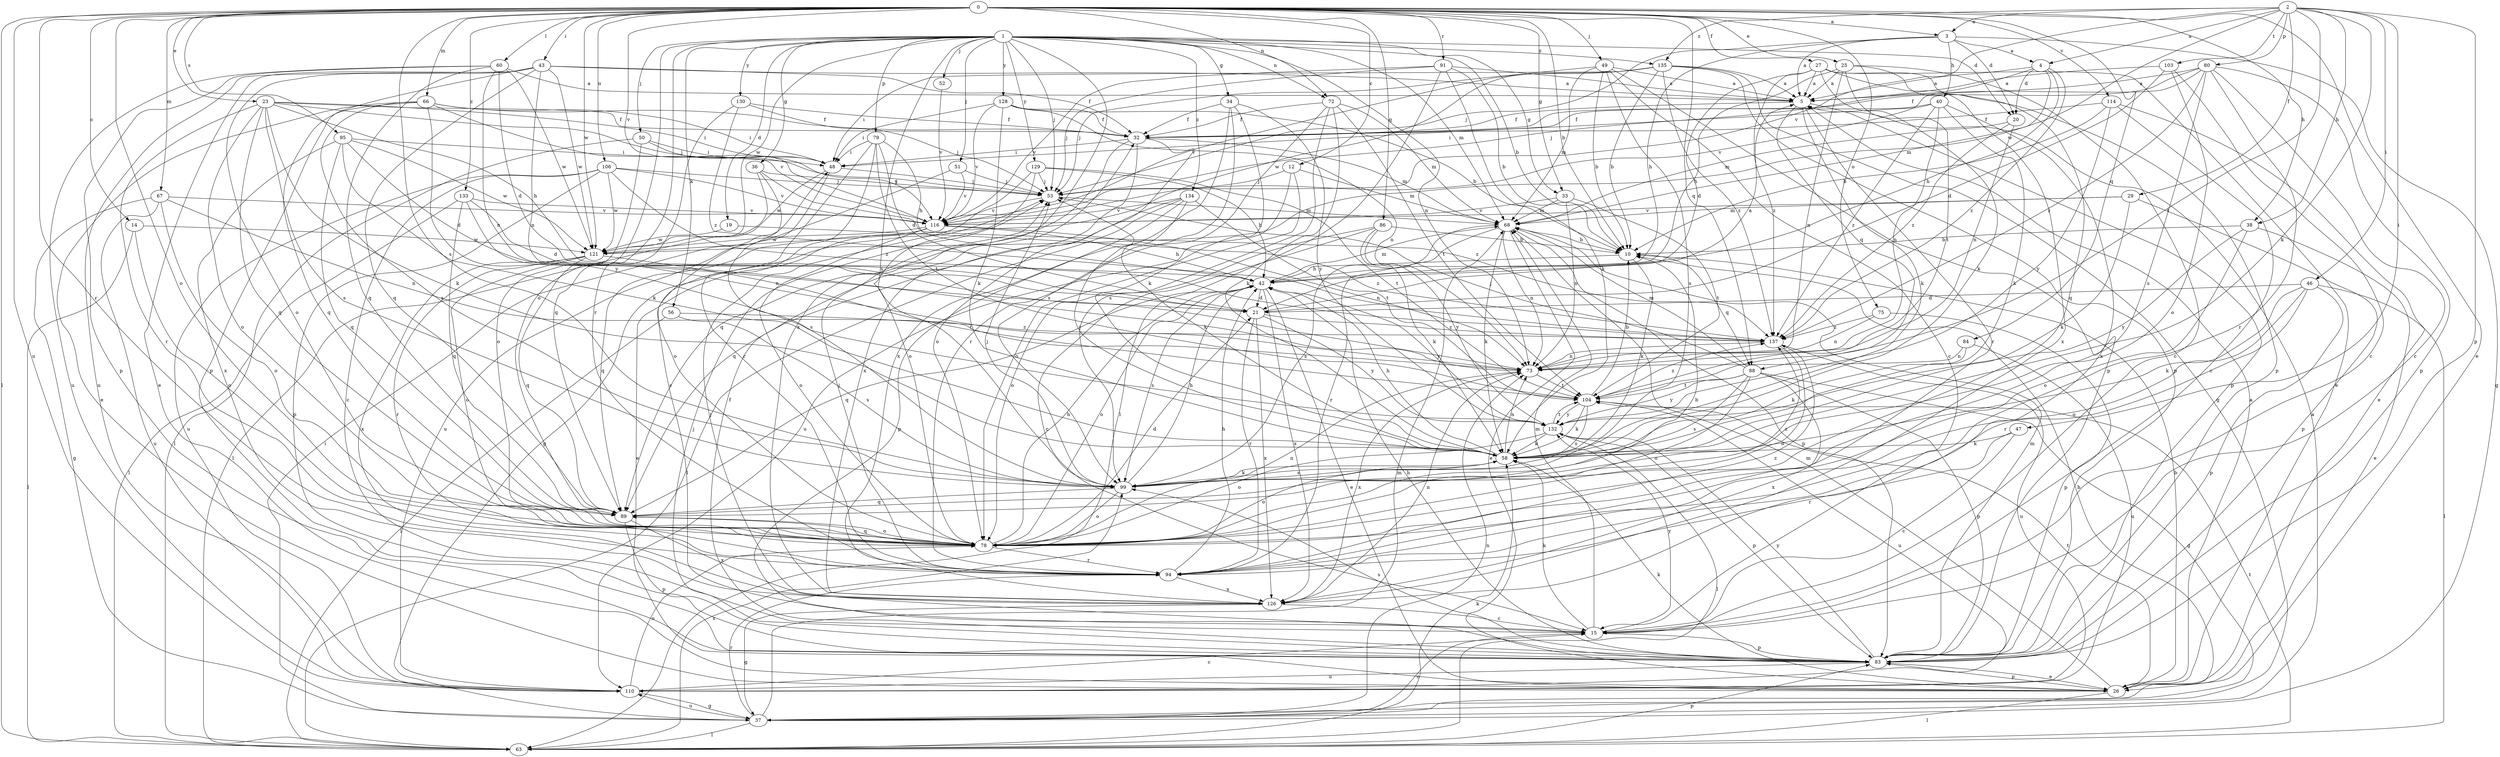 strict digraph  {
0;
1;
2;
3;
4;
5;
10;
12;
14;
15;
19;
20;
21;
23;
25;
26;
27;
29;
32;
33;
34;
36;
37;
38;
40;
42;
43;
46;
47;
48;
49;
50;
51;
52;
53;
56;
58;
60;
63;
66;
67;
68;
72;
73;
75;
78;
79;
80;
83;
84;
86;
88;
89;
91;
94;
95;
99;
103;
104;
106;
110;
114;
116;
121;
126;
128;
129;
130;
132;
133;
134;
135;
137;
0 -> 3  [label=a];
0 -> 10  [label=b];
0 -> 12  [label=c];
0 -> 14  [label=c];
0 -> 23  [label=e];
0 -> 25  [label=e];
0 -> 26  [label=e];
0 -> 27  [label=f];
0 -> 33  [label=g];
0 -> 38  [label=h];
0 -> 43  [label=i];
0 -> 49  [label=j];
0 -> 60  [label=l];
0 -> 63  [label=l];
0 -> 66  [label=m];
0 -> 67  [label=m];
0 -> 72  [label=n];
0 -> 75  [label=o];
0 -> 78  [label=o];
0 -> 84  [label=q];
0 -> 86  [label=q];
0 -> 88  [label=q];
0 -> 91  [label=r];
0 -> 94  [label=r];
0 -> 95  [label=s];
0 -> 99  [label=s];
0 -> 106  [label=u];
0 -> 110  [label=u];
0 -> 114  [label=v];
0 -> 116  [label=v];
0 -> 121  [label=w];
0 -> 133  [label=z];
1 -> 10  [label=b];
1 -> 19  [label=d];
1 -> 20  [label=d];
1 -> 33  [label=g];
1 -> 34  [label=g];
1 -> 36  [label=g];
1 -> 50  [label=j];
1 -> 51  [label=j];
1 -> 52  [label=j];
1 -> 53  [label=j];
1 -> 56  [label=k];
1 -> 68  [label=m];
1 -> 72  [label=n];
1 -> 73  [label=n];
1 -> 78  [label=o];
1 -> 79  [label=p];
1 -> 94  [label=r];
1 -> 99  [label=s];
1 -> 121  [label=w];
1 -> 126  [label=x];
1 -> 128  [label=y];
1 -> 129  [label=y];
1 -> 130  [label=y];
1 -> 134  [label=z];
1 -> 135  [label=z];
2 -> 3  [label=a];
2 -> 4  [label=a];
2 -> 29  [label=f];
2 -> 38  [label=h];
2 -> 46  [label=i];
2 -> 47  [label=i];
2 -> 58  [label=k];
2 -> 80  [label=p];
2 -> 83  [label=p];
2 -> 103  [label=t];
2 -> 104  [label=t];
2 -> 116  [label=v];
2 -> 121  [label=w];
2 -> 135  [label=z];
3 -> 4  [label=a];
3 -> 5  [label=a];
3 -> 20  [label=d];
3 -> 37  [label=g];
3 -> 40  [label=h];
3 -> 42  [label=h];
3 -> 53  [label=j];
4 -> 5  [label=a];
4 -> 20  [label=d];
4 -> 42  [label=h];
4 -> 53  [label=j];
4 -> 68  [label=m];
4 -> 137  [label=z];
5 -> 32  [label=f];
5 -> 58  [label=k];
5 -> 83  [label=p];
5 -> 88  [label=q];
5 -> 94  [label=r];
10 -> 42  [label=h];
10 -> 58  [label=k];
10 -> 88  [label=q];
12 -> 53  [label=j];
12 -> 68  [label=m];
12 -> 78  [label=o];
12 -> 110  [label=u];
14 -> 63  [label=l];
14 -> 78  [label=o];
14 -> 121  [label=w];
15 -> 53  [label=j];
15 -> 58  [label=k];
15 -> 68  [label=m];
15 -> 83  [label=p];
15 -> 132  [label=y];
19 -> 121  [label=w];
19 -> 137  [label=z];
20 -> 68  [label=m];
20 -> 73  [label=n];
20 -> 137  [label=z];
21 -> 5  [label=a];
21 -> 94  [label=r];
21 -> 126  [label=x];
21 -> 132  [label=y];
21 -> 137  [label=z];
23 -> 32  [label=f];
23 -> 42  [label=h];
23 -> 48  [label=i];
23 -> 53  [label=j];
23 -> 58  [label=k];
23 -> 78  [label=o];
23 -> 89  [label=q];
23 -> 94  [label=r];
23 -> 99  [label=s];
25 -> 5  [label=a];
25 -> 15  [label=c];
25 -> 42  [label=h];
25 -> 73  [label=n];
25 -> 89  [label=q];
25 -> 104  [label=t];
26 -> 5  [label=a];
26 -> 10  [label=b];
26 -> 58  [label=k];
26 -> 63  [label=l];
26 -> 68  [label=m];
26 -> 83  [label=p];
26 -> 104  [label=t];
27 -> 5  [label=a];
27 -> 21  [label=d];
27 -> 26  [label=e];
27 -> 58  [label=k];
27 -> 83  [label=p];
27 -> 126  [label=x];
27 -> 137  [label=z];
29 -> 58  [label=k];
29 -> 68  [label=m];
29 -> 83  [label=p];
29 -> 116  [label=v];
32 -> 48  [label=i];
32 -> 68  [label=m];
32 -> 78  [label=o];
32 -> 89  [label=q];
32 -> 126  [label=x];
33 -> 68  [label=m];
33 -> 73  [label=n];
33 -> 104  [label=t];
33 -> 116  [label=v];
34 -> 32  [label=f];
34 -> 58  [label=k];
34 -> 99  [label=s];
34 -> 126  [label=x];
34 -> 132  [label=y];
36 -> 53  [label=j];
36 -> 63  [label=l];
36 -> 99  [label=s];
36 -> 137  [label=z];
37 -> 5  [label=a];
37 -> 10  [label=b];
37 -> 15  [label=c];
37 -> 48  [label=i];
37 -> 63  [label=l];
37 -> 68  [label=m];
37 -> 73  [label=n];
37 -> 94  [label=r];
37 -> 110  [label=u];
38 -> 10  [label=b];
38 -> 26  [label=e];
38 -> 78  [label=o];
38 -> 132  [label=y];
40 -> 32  [label=f];
40 -> 48  [label=i];
40 -> 58  [label=k];
40 -> 73  [label=n];
40 -> 126  [label=x];
40 -> 137  [label=z];
42 -> 21  [label=d];
42 -> 26  [label=e];
42 -> 68  [label=m];
42 -> 78  [label=o];
42 -> 89  [label=q];
42 -> 99  [label=s];
42 -> 126  [label=x];
42 -> 132  [label=y];
43 -> 5  [label=a];
43 -> 26  [label=e];
43 -> 32  [label=f];
43 -> 73  [label=n];
43 -> 78  [label=o];
43 -> 83  [label=p];
43 -> 89  [label=q];
43 -> 110  [label=u];
43 -> 121  [label=w];
46 -> 21  [label=d];
46 -> 58  [label=k];
46 -> 63  [label=l];
46 -> 78  [label=o];
46 -> 83  [label=p];
46 -> 94  [label=r];
47 -> 15  [label=c];
47 -> 58  [label=k];
47 -> 94  [label=r];
48 -> 53  [label=j];
48 -> 78  [label=o];
48 -> 121  [label=w];
49 -> 5  [label=a];
49 -> 10  [label=b];
49 -> 15  [label=c];
49 -> 53  [label=j];
49 -> 68  [label=m];
49 -> 83  [label=p];
49 -> 99  [label=s];
50 -> 48  [label=i];
50 -> 63  [label=l];
50 -> 78  [label=o];
50 -> 116  [label=v];
51 -> 53  [label=j];
51 -> 110  [label=u];
51 -> 116  [label=v];
52 -> 116  [label=v];
53 -> 68  [label=m];
53 -> 116  [label=v];
56 -> 63  [label=l];
56 -> 99  [label=s];
56 -> 137  [label=z];
58 -> 42  [label=h];
58 -> 53  [label=j];
58 -> 73  [label=n];
58 -> 78  [label=o];
58 -> 99  [label=s];
60 -> 5  [label=a];
60 -> 21  [label=d];
60 -> 73  [label=n];
60 -> 83  [label=p];
60 -> 89  [label=q];
60 -> 110  [label=u];
60 -> 121  [label=w];
63 -> 58  [label=k];
63 -> 83  [label=p];
63 -> 99  [label=s];
63 -> 104  [label=t];
66 -> 26  [label=e];
66 -> 32  [label=f];
66 -> 48  [label=i];
66 -> 89  [label=q];
66 -> 99  [label=s];
66 -> 116  [label=v];
66 -> 132  [label=y];
67 -> 37  [label=g];
67 -> 73  [label=n];
67 -> 78  [label=o];
67 -> 110  [label=u];
67 -> 116  [label=v];
68 -> 10  [label=b];
68 -> 26  [label=e];
68 -> 58  [label=k];
68 -> 73  [label=n];
68 -> 83  [label=p];
68 -> 94  [label=r];
68 -> 99  [label=s];
72 -> 32  [label=f];
72 -> 58  [label=k];
72 -> 68  [label=m];
72 -> 94  [label=r];
72 -> 99  [label=s];
72 -> 104  [label=t];
73 -> 104  [label=t];
73 -> 126  [label=x];
75 -> 73  [label=n];
75 -> 83  [label=p];
75 -> 137  [label=z];
78 -> 10  [label=b];
78 -> 21  [label=d];
78 -> 42  [label=h];
78 -> 73  [label=n];
78 -> 89  [label=q];
78 -> 94  [label=r];
79 -> 15  [label=c];
79 -> 21  [label=d];
79 -> 42  [label=h];
79 -> 48  [label=i];
79 -> 94  [label=r];
79 -> 104  [label=t];
80 -> 5  [label=a];
80 -> 15  [label=c];
80 -> 32  [label=f];
80 -> 83  [label=p];
80 -> 94  [label=r];
80 -> 99  [label=s];
80 -> 116  [label=v];
80 -> 137  [label=z];
83 -> 26  [label=e];
83 -> 32  [label=f];
83 -> 42  [label=h];
83 -> 53  [label=j];
83 -> 68  [label=m];
83 -> 99  [label=s];
83 -> 110  [label=u];
83 -> 132  [label=y];
84 -> 58  [label=k];
84 -> 73  [label=n];
84 -> 110  [label=u];
86 -> 10  [label=b];
86 -> 15  [label=c];
86 -> 58  [label=k];
86 -> 78  [label=o];
86 -> 132  [label=y];
88 -> 37  [label=g];
88 -> 53  [label=j];
88 -> 68  [label=m];
88 -> 78  [label=o];
88 -> 83  [label=p];
88 -> 99  [label=s];
88 -> 104  [label=t];
88 -> 126  [label=x];
88 -> 132  [label=y];
89 -> 78  [label=o];
89 -> 83  [label=p];
89 -> 126  [label=x];
89 -> 137  [label=z];
91 -> 5  [label=a];
91 -> 10  [label=b];
91 -> 53  [label=j];
91 -> 58  [label=k];
91 -> 63  [label=l];
91 -> 116  [label=v];
94 -> 42  [label=h];
94 -> 53  [label=j];
94 -> 126  [label=x];
94 -> 137  [label=z];
95 -> 21  [label=d];
95 -> 48  [label=i];
95 -> 58  [label=k];
95 -> 89  [label=q];
95 -> 121  [label=w];
95 -> 126  [label=x];
99 -> 42  [label=h];
99 -> 53  [label=j];
99 -> 58  [label=k];
99 -> 78  [label=o];
99 -> 89  [label=q];
103 -> 5  [label=a];
103 -> 15  [label=c];
103 -> 21  [label=d];
103 -> 78  [label=o];
104 -> 10  [label=b];
104 -> 58  [label=k];
104 -> 99  [label=s];
104 -> 110  [label=u];
104 -> 132  [label=y];
104 -> 137  [label=z];
106 -> 15  [label=c];
106 -> 53  [label=j];
106 -> 83  [label=p];
106 -> 110  [label=u];
106 -> 116  [label=v];
106 -> 121  [label=w];
106 -> 137  [label=z];
110 -> 15  [label=c];
110 -> 37  [label=g];
110 -> 78  [label=o];
114 -> 10  [label=b];
114 -> 15  [label=c];
114 -> 26  [label=e];
114 -> 32  [label=f];
114 -> 132  [label=y];
116 -> 26  [label=e];
116 -> 42  [label=h];
116 -> 73  [label=n];
116 -> 78  [label=o];
116 -> 89  [label=q];
116 -> 121  [label=w];
121 -> 78  [label=o];
121 -> 89  [label=q];
121 -> 94  [label=r];
121 -> 104  [label=t];
121 -> 126  [label=x];
126 -> 15  [label=c];
126 -> 37  [label=g];
126 -> 73  [label=n];
128 -> 10  [label=b];
128 -> 32  [label=f];
128 -> 48  [label=i];
128 -> 58  [label=k];
128 -> 73  [label=n];
128 -> 116  [label=v];
129 -> 37  [label=g];
129 -> 42  [label=h];
129 -> 53  [label=j];
129 -> 78  [label=o];
129 -> 104  [label=t];
130 -> 32  [label=f];
130 -> 53  [label=j];
130 -> 89  [label=q];
130 -> 137  [label=z];
132 -> 58  [label=k];
132 -> 63  [label=l];
132 -> 78  [label=o];
132 -> 83  [label=p];
132 -> 104  [label=t];
133 -> 21  [label=d];
133 -> 63  [label=l];
133 -> 73  [label=n];
133 -> 89  [label=q];
133 -> 116  [label=v];
134 -> 58  [label=k];
134 -> 63  [label=l];
134 -> 83  [label=p];
134 -> 89  [label=q];
134 -> 104  [label=t];
134 -> 116  [label=v];
135 -> 5  [label=a];
135 -> 10  [label=b];
135 -> 37  [label=g];
135 -> 48  [label=i];
135 -> 83  [label=p];
135 -> 116  [label=v];
135 -> 121  [label=w];
135 -> 137  [label=z];
137 -> 73  [label=n];
137 -> 78  [label=o];
137 -> 110  [label=u];
}
